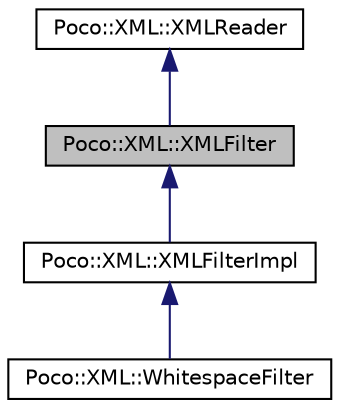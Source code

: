 digraph "Poco::XML::XMLFilter"
{
 // LATEX_PDF_SIZE
  edge [fontname="Helvetica",fontsize="10",labelfontname="Helvetica",labelfontsize="10"];
  node [fontname="Helvetica",fontsize="10",shape=record];
  Node1 [label="Poco::XML::XMLFilter",height=0.2,width=0.4,color="black", fillcolor="grey75", style="filled", fontcolor="black",tooltip=" "];
  Node2 -> Node1 [dir="back",color="midnightblue",fontsize="10",style="solid",fontname="Helvetica"];
  Node2 [label="Poco::XML::XMLReader",height=0.2,width=0.4,color="black", fillcolor="white", style="filled",URL="$classPoco_1_1XML_1_1XMLReader.html",tooltip=" "];
  Node1 -> Node3 [dir="back",color="midnightblue",fontsize="10",style="solid",fontname="Helvetica"];
  Node3 [label="Poco::XML::XMLFilterImpl",height=0.2,width=0.4,color="black", fillcolor="white", style="filled",URL="$classPoco_1_1XML_1_1XMLFilterImpl.html",tooltip=" "];
  Node3 -> Node4 [dir="back",color="midnightblue",fontsize="10",style="solid",fontname="Helvetica"];
  Node4 [label="Poco::XML::WhitespaceFilter",height=0.2,width=0.4,color="black", fillcolor="white", style="filled",URL="$classPoco_1_1XML_1_1WhitespaceFilter.html",tooltip=" "];
}
